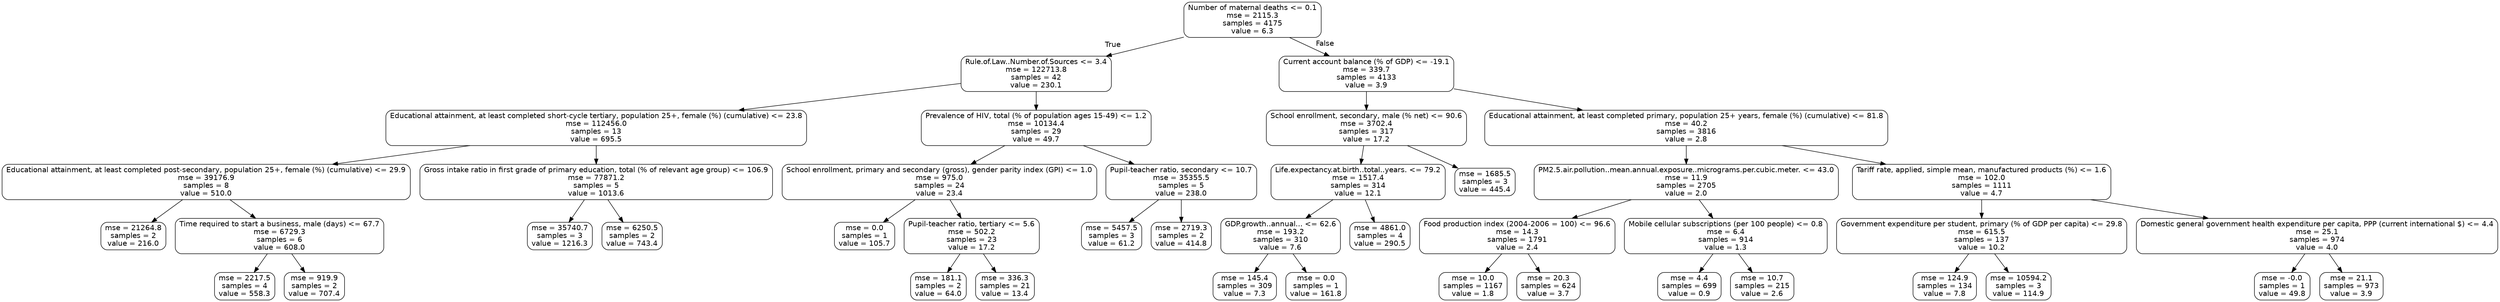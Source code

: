 digraph Tree {
node [shape=box, style="rounded", color="black", fontname=helvetica] ;
edge [fontname=helvetica] ;
0 [label="Number of maternal deaths <= 0.1\nmse = 2115.3\nsamples = 4175\nvalue = 6.3"] ;
1 [label="Rule.of.Law..Number.of.Sources <= 3.4\nmse = 122713.8\nsamples = 42\nvalue = 230.1"] ;
0 -> 1 [labeldistance=2.5, labelangle=45, headlabel="True"] ;
2 [label="Educational attainment, at least completed short-cycle tertiary, population 25+, female (%) (cumulative) <= 23.8\nmse = 112456.0\nsamples = 13\nvalue = 695.5"] ;
1 -> 2 ;
3 [label="Educational attainment, at least completed post-secondary, population 25+, female (%) (cumulative) <= 29.9\nmse = 39176.9\nsamples = 8\nvalue = 510.0"] ;
2 -> 3 ;
4 [label="mse = 21264.8\nsamples = 2\nvalue = 216.0"] ;
3 -> 4 ;
5 [label="Time required to start a business, male (days) <= 67.7\nmse = 6729.3\nsamples = 6\nvalue = 608.0"] ;
3 -> 5 ;
6 [label="mse = 2217.5\nsamples = 4\nvalue = 558.3"] ;
5 -> 6 ;
7 [label="mse = 919.9\nsamples = 2\nvalue = 707.4"] ;
5 -> 7 ;
8 [label="Gross intake ratio in first grade of primary education, total (% of relevant age group) <= 106.9\nmse = 77871.2\nsamples = 5\nvalue = 1013.6"] ;
2 -> 8 ;
9 [label="mse = 35740.7\nsamples = 3\nvalue = 1216.3"] ;
8 -> 9 ;
10 [label="mse = 6250.5\nsamples = 2\nvalue = 743.4"] ;
8 -> 10 ;
11 [label="Prevalence of HIV, total (% of population ages 15-49) <= 1.2\nmse = 10134.4\nsamples = 29\nvalue = 49.7"] ;
1 -> 11 ;
12 [label="School enrollment, primary and secondary (gross), gender parity index (GPI) <= 1.0\nmse = 975.0\nsamples = 24\nvalue = 23.4"] ;
11 -> 12 ;
13 [label="mse = 0.0\nsamples = 1\nvalue = 105.7"] ;
12 -> 13 ;
14 [label="Pupil-teacher ratio, tertiary <= 5.6\nmse = 502.2\nsamples = 23\nvalue = 17.2"] ;
12 -> 14 ;
15 [label="mse = 181.1\nsamples = 2\nvalue = 64.0"] ;
14 -> 15 ;
16 [label="mse = 336.3\nsamples = 21\nvalue = 13.4"] ;
14 -> 16 ;
17 [label="Pupil-teacher ratio, secondary <= 10.7\nmse = 35355.5\nsamples = 5\nvalue = 238.0"] ;
11 -> 17 ;
18 [label="mse = 5457.5\nsamples = 3\nvalue = 61.2"] ;
17 -> 18 ;
19 [label="mse = 2719.3\nsamples = 2\nvalue = 414.8"] ;
17 -> 19 ;
20 [label="Current account balance (% of GDP) <= -19.1\nmse = 339.7\nsamples = 4133\nvalue = 3.9"] ;
0 -> 20 [labeldistance=2.5, labelangle=-45, headlabel="False"] ;
21 [label="School enrollment, secondary, male (% net) <= 90.6\nmse = 3702.4\nsamples = 317\nvalue = 17.2"] ;
20 -> 21 ;
22 [label="Life.expectancy.at.birth..total..years. <= 79.2\nmse = 1517.4\nsamples = 314\nvalue = 12.1"] ;
21 -> 22 ;
23 [label="GDP.growth..annual... <= 62.6\nmse = 193.2\nsamples = 310\nvalue = 7.6"] ;
22 -> 23 ;
24 [label="mse = 145.4\nsamples = 309\nvalue = 7.3"] ;
23 -> 24 ;
25 [label="mse = 0.0\nsamples = 1\nvalue = 161.8"] ;
23 -> 25 ;
26 [label="mse = 4861.0\nsamples = 4\nvalue = 290.5"] ;
22 -> 26 ;
27 [label="mse = 1685.5\nsamples = 3\nvalue = 445.4"] ;
21 -> 27 ;
28 [label="Educational attainment, at least completed primary, population 25+ years, female (%) (cumulative) <= 81.8\nmse = 40.2\nsamples = 3816\nvalue = 2.8"] ;
20 -> 28 ;
29 [label="PM2.5.air.pollution..mean.annual.exposure..micrograms.per.cubic.meter. <= 43.0\nmse = 11.9\nsamples = 2705\nvalue = 2.0"] ;
28 -> 29 ;
30 [label="Food production index (2004-2006 = 100) <= 96.6\nmse = 14.3\nsamples = 1791\nvalue = 2.4"] ;
29 -> 30 ;
31 [label="mse = 10.0\nsamples = 1167\nvalue = 1.8"] ;
30 -> 31 ;
32 [label="mse = 20.3\nsamples = 624\nvalue = 3.7"] ;
30 -> 32 ;
33 [label="Mobile cellular subscriptions (per 100 people) <= 0.8\nmse = 6.4\nsamples = 914\nvalue = 1.3"] ;
29 -> 33 ;
34 [label="mse = 4.4\nsamples = 699\nvalue = 0.9"] ;
33 -> 34 ;
35 [label="mse = 10.7\nsamples = 215\nvalue = 2.6"] ;
33 -> 35 ;
36 [label="Tariff rate, applied, simple mean, manufactured products (%) <= 1.6\nmse = 102.0\nsamples = 1111\nvalue = 4.7"] ;
28 -> 36 ;
37 [label="Government expenditure per student, primary (% of GDP per capita) <= 29.8\nmse = 615.5\nsamples = 137\nvalue = 10.2"] ;
36 -> 37 ;
38 [label="mse = 124.9\nsamples = 134\nvalue = 7.8"] ;
37 -> 38 ;
39 [label="mse = 10594.2\nsamples = 3\nvalue = 114.9"] ;
37 -> 39 ;
40 [label="Domestic general government health expenditure per capita, PPP (current international $) <= 4.4\nmse = 25.1\nsamples = 974\nvalue = 4.0"] ;
36 -> 40 ;
41 [label="mse = -0.0\nsamples = 1\nvalue = 49.8"] ;
40 -> 41 ;
42 [label="mse = 21.1\nsamples = 973\nvalue = 3.9"] ;
40 -> 42 ;
}